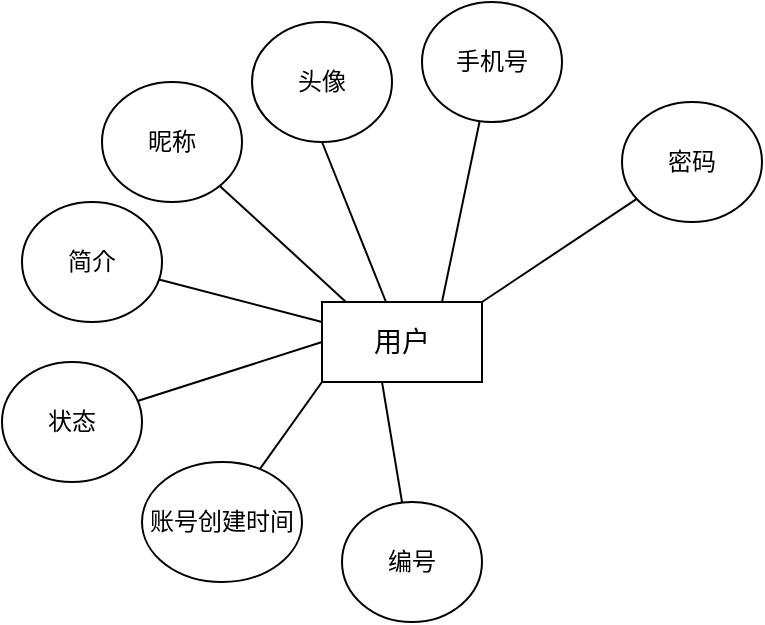 <mxfile version="13.1.3" type="github" pages="2">
  <diagram id="TrtAdoSyQjhGtrQRBOCy" name="Page-1">
    <mxGraphModel dx="817" dy="456" grid="1" gridSize="10" guides="1" tooltips="1" connect="1" arrows="1" fold="1" page="1" pageScale="1" pageWidth="827" pageHeight="1169" math="0" shadow="0">
      <root>
        <mxCell id="0" />
        <mxCell id="1" parent="0" />
        <mxCell id="_-g267D8Uysh3emks9S_-1" value="&lt;font style=&quot;font-size: 14px&quot;&gt;用户&lt;/font&gt;" style="rounded=0;whiteSpace=wrap;html=1;" parent="1" vertex="1">
          <mxGeometry x="350" y="220" width="80" height="40" as="geometry" />
        </mxCell>
        <mxCell id="_-g267D8Uysh3emks9S_-2" value="编号" style="ellipse;whiteSpace=wrap;html=1;" parent="1" vertex="1">
          <mxGeometry x="360" y="320" width="70" height="60" as="geometry" />
        </mxCell>
        <mxCell id="_-g267D8Uysh3emks9S_-3" value="昵称" style="ellipse;whiteSpace=wrap;html=1;" parent="1" vertex="1">
          <mxGeometry x="240" y="110" width="70" height="60" as="geometry" />
        </mxCell>
        <mxCell id="_-g267D8Uysh3emks9S_-4" value="手机号" style="ellipse;whiteSpace=wrap;html=1;" parent="1" vertex="1">
          <mxGeometry x="400" y="70" width="70" height="60" as="geometry" />
        </mxCell>
        <mxCell id="_-g267D8Uysh3emks9S_-5" value="密码" style="ellipse;whiteSpace=wrap;html=1;" parent="1" vertex="1">
          <mxGeometry x="500" y="120" width="70" height="60" as="geometry" />
        </mxCell>
        <mxCell id="_-g267D8Uysh3emks9S_-6" value="头像" style="ellipse;whiteSpace=wrap;html=1;" parent="1" vertex="1">
          <mxGeometry x="315" y="80" width="70" height="60" as="geometry" />
        </mxCell>
        <mxCell id="_-g267D8Uysh3emks9S_-7" value="简介" style="ellipse;whiteSpace=wrap;html=1;" parent="1" vertex="1">
          <mxGeometry x="200" y="170" width="70" height="60" as="geometry" />
        </mxCell>
        <mxCell id="_-g267D8Uysh3emks9S_-8" value="状态" style="ellipse;whiteSpace=wrap;html=1;" parent="1" vertex="1">
          <mxGeometry x="190" y="250" width="70" height="60" as="geometry" />
        </mxCell>
        <mxCell id="_-g267D8Uysh3emks9S_-9" value="账号创建时间" style="ellipse;whiteSpace=wrap;html=1;" parent="1" vertex="1">
          <mxGeometry x="260" y="300" width="80" height="60" as="geometry" />
        </mxCell>
        <mxCell id="_-g267D8Uysh3emks9S_-10" value="" style="endArrow=none;html=1;exitX=1;exitY=0;exitDx=0;exitDy=0;" parent="1" source="_-g267D8Uysh3emks9S_-1" target="_-g267D8Uysh3emks9S_-5" edge="1">
          <mxGeometry width="50" height="50" relative="1" as="geometry">
            <mxPoint x="380" y="260" as="sourcePoint" />
            <mxPoint x="430" y="210" as="targetPoint" />
          </mxGeometry>
        </mxCell>
        <mxCell id="_-g267D8Uysh3emks9S_-11" value="" style="endArrow=none;html=1;exitX=0.75;exitY=0;exitDx=0;exitDy=0;" parent="1" source="_-g267D8Uysh3emks9S_-1" target="_-g267D8Uysh3emks9S_-4" edge="1">
          <mxGeometry width="50" height="50" relative="1" as="geometry">
            <mxPoint x="440" y="230" as="sourcePoint" />
            <mxPoint x="517.373" y="178.418" as="targetPoint" />
          </mxGeometry>
        </mxCell>
        <mxCell id="_-g267D8Uysh3emks9S_-12" value="" style="endArrow=none;html=1;entryX=0.5;entryY=1;entryDx=0;entryDy=0;" parent="1" source="_-g267D8Uysh3emks9S_-1" target="_-g267D8Uysh3emks9S_-6" edge="1">
          <mxGeometry width="50" height="50" relative="1" as="geometry">
            <mxPoint x="450" y="240" as="sourcePoint" />
            <mxPoint x="527.373" y="188.418" as="targetPoint" />
          </mxGeometry>
        </mxCell>
        <mxCell id="_-g267D8Uysh3emks9S_-13" value="" style="endArrow=none;html=1;exitX=0.153;exitY=0.005;exitDx=0;exitDy=0;exitPerimeter=0;" parent="1" source="_-g267D8Uysh3emks9S_-1" target="_-g267D8Uysh3emks9S_-3" edge="1">
          <mxGeometry width="50" height="50" relative="1" as="geometry">
            <mxPoint x="392" y="230" as="sourcePoint" />
            <mxPoint x="360" y="150" as="targetPoint" />
          </mxGeometry>
        </mxCell>
        <mxCell id="_-g267D8Uysh3emks9S_-14" value="" style="endArrow=none;html=1;exitX=0;exitY=0.25;exitDx=0;exitDy=0;" parent="1" source="_-g267D8Uysh3emks9S_-1" target="_-g267D8Uysh3emks9S_-7" edge="1">
          <mxGeometry width="50" height="50" relative="1" as="geometry">
            <mxPoint x="402" y="240" as="sourcePoint" />
            <mxPoint x="370" y="160" as="targetPoint" />
          </mxGeometry>
        </mxCell>
        <mxCell id="_-g267D8Uysh3emks9S_-15" value="" style="endArrow=none;html=1;" parent="1" target="_-g267D8Uysh3emks9S_-8" edge="1">
          <mxGeometry width="50" height="50" relative="1" as="geometry">
            <mxPoint x="350" y="240" as="sourcePoint" />
            <mxPoint x="278.484" y="218.735" as="targetPoint" />
          </mxGeometry>
        </mxCell>
        <mxCell id="_-g267D8Uysh3emks9S_-16" value="" style="endArrow=none;html=1;exitX=0;exitY=1;exitDx=0;exitDy=0;" parent="1" source="_-g267D8Uysh3emks9S_-1" target="_-g267D8Uysh3emks9S_-9" edge="1">
          <mxGeometry width="50" height="50" relative="1" as="geometry">
            <mxPoint x="370" y="250" as="sourcePoint" />
            <mxPoint x="288.484" y="228.735" as="targetPoint" />
          </mxGeometry>
        </mxCell>
        <mxCell id="_-g267D8Uysh3emks9S_-17" value="" style="endArrow=none;html=1;exitX=0;exitY=0.25;exitDx=0;exitDy=0;" parent="1" target="_-g267D8Uysh3emks9S_-2" edge="1">
          <mxGeometry width="50" height="50" relative="1" as="geometry">
            <mxPoint x="380" y="260" as="sourcePoint" />
            <mxPoint x="298.484" y="238.735" as="targetPoint" />
          </mxGeometry>
        </mxCell>
      </root>
    </mxGraphModel>
  </diagram>
  <diagram id="Jh6WaMnEFBIM6wjjtw5K" name="Page-2">
    <mxGraphModel dx="817" dy="456" grid="1" gridSize="10" guides="1" tooltips="1" connect="1" arrows="1" fold="1" page="1" pageScale="1" pageWidth="827" pageHeight="1169" math="0" shadow="0">
      <root>
        <mxCell id="1nUlodsOPZi1m8MpS1c4-0" />
        <mxCell id="1nUlodsOPZi1m8MpS1c4-1" parent="1nUlodsOPZi1m8MpS1c4-0" />
      </root>
    </mxGraphModel>
  </diagram>
</mxfile>
